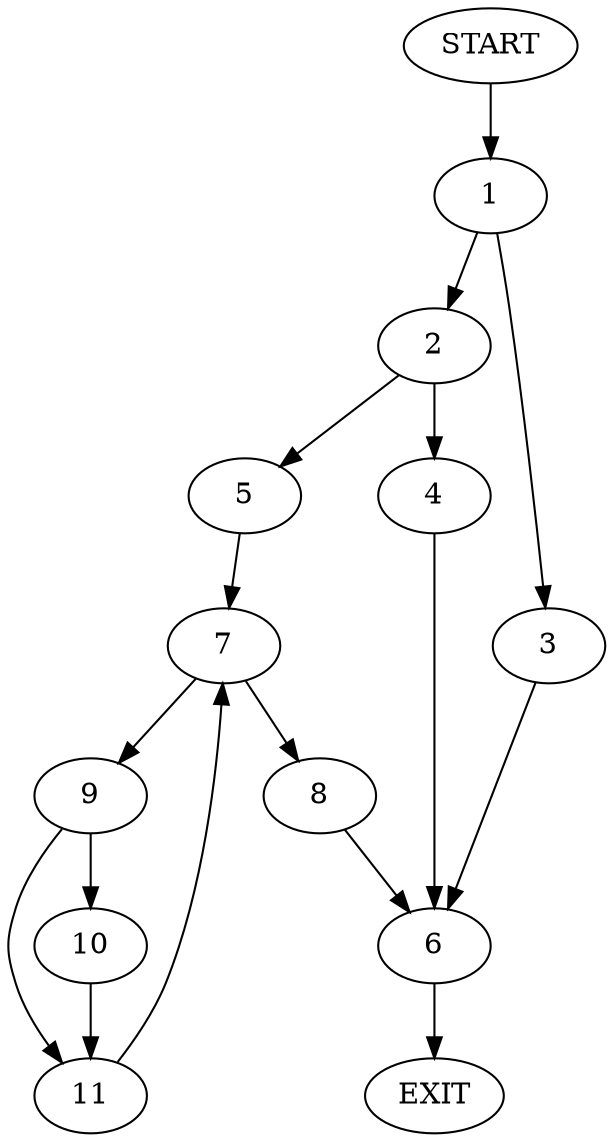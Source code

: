 digraph {
0 [label="START"]
12 [label="EXIT"]
0 -> 1
1 -> 2
1 -> 3
2 -> 4
2 -> 5
3 -> 6
5 -> 7
4 -> 6
6 -> 12
7 -> 8
7 -> 9
9 -> 10
9 -> 11
8 -> 6
10 -> 11
11 -> 7
}
